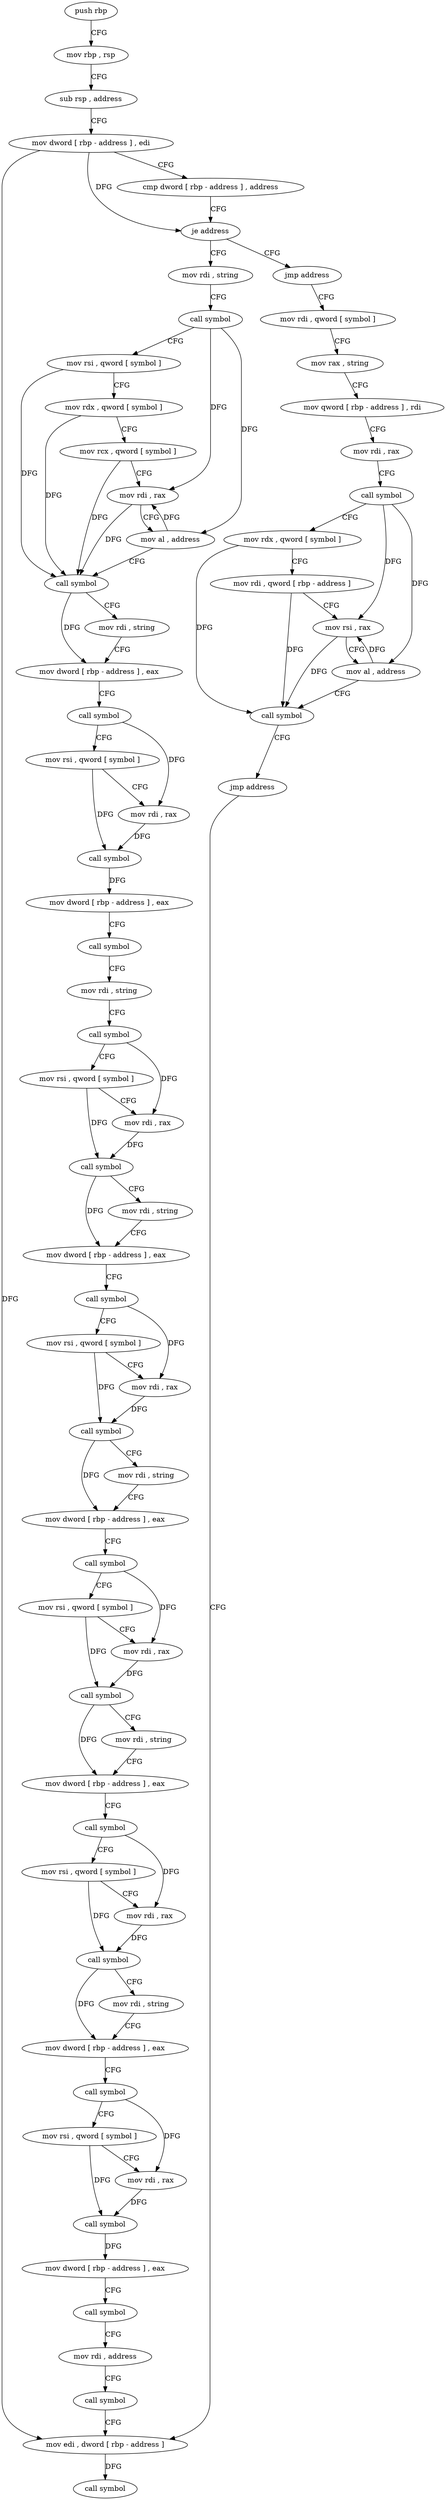 digraph "func" {
"4204944" [label = "push rbp" ]
"4204945" [label = "mov rbp , rsp" ]
"4204948" [label = "sub rsp , address" ]
"4204952" [label = "mov dword [ rbp - address ] , edi" ]
"4204955" [label = "cmp dword [ rbp - address ] , address" ]
"4204959" [label = "je address" ]
"4205027" [label = "mov rdi , string" ]
"4204965" [label = "jmp address" ]
"4205037" [label = "call symbol" ]
"4205042" [label = "mov rsi , qword [ symbol ]" ]
"4205050" [label = "mov rdx , qword [ symbol ]" ]
"4205058" [label = "mov rcx , qword [ symbol ]" ]
"4205066" [label = "mov rdi , rax" ]
"4205069" [label = "mov al , address" ]
"4205071" [label = "call symbol" ]
"4205076" [label = "mov rdi , string" ]
"4205086" [label = "mov dword [ rbp - address ] , eax" ]
"4205089" [label = "call symbol" ]
"4205094" [label = "mov rsi , qword [ symbol ]" ]
"4205102" [label = "mov rdi , rax" ]
"4205105" [label = "call symbol" ]
"4205110" [label = "mov dword [ rbp - address ] , eax" ]
"4205113" [label = "call symbol" ]
"4205118" [label = "mov rdi , string" ]
"4205128" [label = "call symbol" ]
"4205133" [label = "mov rsi , qword [ symbol ]" ]
"4205141" [label = "mov rdi , rax" ]
"4205144" [label = "call symbol" ]
"4205149" [label = "mov rdi , string" ]
"4205159" [label = "mov dword [ rbp - address ] , eax" ]
"4205162" [label = "call symbol" ]
"4205167" [label = "mov rsi , qword [ symbol ]" ]
"4205175" [label = "mov rdi , rax" ]
"4205178" [label = "call symbol" ]
"4205183" [label = "mov rdi , string" ]
"4205193" [label = "mov dword [ rbp - address ] , eax" ]
"4205196" [label = "call symbol" ]
"4205201" [label = "mov rsi , qword [ symbol ]" ]
"4205209" [label = "mov rdi , rax" ]
"4205212" [label = "call symbol" ]
"4205217" [label = "mov rdi , string" ]
"4205227" [label = "mov dword [ rbp - address ] , eax" ]
"4205230" [label = "call symbol" ]
"4205235" [label = "mov rsi , qword [ symbol ]" ]
"4205243" [label = "mov rdi , rax" ]
"4205246" [label = "call symbol" ]
"4205251" [label = "mov rdi , string" ]
"4205261" [label = "mov dword [ rbp - address ] , eax" ]
"4205264" [label = "call symbol" ]
"4205269" [label = "mov rsi , qword [ symbol ]" ]
"4205277" [label = "mov rdi , rax" ]
"4205280" [label = "call symbol" ]
"4205285" [label = "mov dword [ rbp - address ] , eax" ]
"4205288" [label = "call symbol" ]
"4205293" [label = "mov rdi , address" ]
"4205303" [label = "call symbol" ]
"4205308" [label = "mov edi , dword [ rbp - address ]" ]
"4204970" [label = "mov rdi , qword [ symbol ]" ]
"4204978" [label = "mov rax , string" ]
"4204988" [label = "mov qword [ rbp - address ] , rdi" ]
"4204992" [label = "mov rdi , rax" ]
"4204995" [label = "call symbol" ]
"4205000" [label = "mov rdx , qword [ symbol ]" ]
"4205008" [label = "mov rdi , qword [ rbp - address ]" ]
"4205012" [label = "mov rsi , rax" ]
"4205015" [label = "mov al , address" ]
"4205017" [label = "call symbol" ]
"4205022" [label = "jmp address" ]
"4205311" [label = "call symbol" ]
"4204944" -> "4204945" [ label = "CFG" ]
"4204945" -> "4204948" [ label = "CFG" ]
"4204948" -> "4204952" [ label = "CFG" ]
"4204952" -> "4204955" [ label = "CFG" ]
"4204952" -> "4204959" [ label = "DFG" ]
"4204952" -> "4205308" [ label = "DFG" ]
"4204955" -> "4204959" [ label = "CFG" ]
"4204959" -> "4205027" [ label = "CFG" ]
"4204959" -> "4204965" [ label = "CFG" ]
"4205027" -> "4205037" [ label = "CFG" ]
"4204965" -> "4204970" [ label = "CFG" ]
"4205037" -> "4205042" [ label = "CFG" ]
"4205037" -> "4205066" [ label = "DFG" ]
"4205037" -> "4205069" [ label = "DFG" ]
"4205042" -> "4205050" [ label = "CFG" ]
"4205042" -> "4205071" [ label = "DFG" ]
"4205050" -> "4205058" [ label = "CFG" ]
"4205050" -> "4205071" [ label = "DFG" ]
"4205058" -> "4205066" [ label = "CFG" ]
"4205058" -> "4205071" [ label = "DFG" ]
"4205066" -> "4205069" [ label = "CFG" ]
"4205066" -> "4205071" [ label = "DFG" ]
"4205069" -> "4205071" [ label = "CFG" ]
"4205069" -> "4205066" [ label = "DFG" ]
"4205071" -> "4205076" [ label = "CFG" ]
"4205071" -> "4205086" [ label = "DFG" ]
"4205076" -> "4205086" [ label = "CFG" ]
"4205086" -> "4205089" [ label = "CFG" ]
"4205089" -> "4205094" [ label = "CFG" ]
"4205089" -> "4205102" [ label = "DFG" ]
"4205094" -> "4205102" [ label = "CFG" ]
"4205094" -> "4205105" [ label = "DFG" ]
"4205102" -> "4205105" [ label = "DFG" ]
"4205105" -> "4205110" [ label = "DFG" ]
"4205110" -> "4205113" [ label = "CFG" ]
"4205113" -> "4205118" [ label = "CFG" ]
"4205118" -> "4205128" [ label = "CFG" ]
"4205128" -> "4205133" [ label = "CFG" ]
"4205128" -> "4205141" [ label = "DFG" ]
"4205133" -> "4205141" [ label = "CFG" ]
"4205133" -> "4205144" [ label = "DFG" ]
"4205141" -> "4205144" [ label = "DFG" ]
"4205144" -> "4205149" [ label = "CFG" ]
"4205144" -> "4205159" [ label = "DFG" ]
"4205149" -> "4205159" [ label = "CFG" ]
"4205159" -> "4205162" [ label = "CFG" ]
"4205162" -> "4205167" [ label = "CFG" ]
"4205162" -> "4205175" [ label = "DFG" ]
"4205167" -> "4205175" [ label = "CFG" ]
"4205167" -> "4205178" [ label = "DFG" ]
"4205175" -> "4205178" [ label = "DFG" ]
"4205178" -> "4205183" [ label = "CFG" ]
"4205178" -> "4205193" [ label = "DFG" ]
"4205183" -> "4205193" [ label = "CFG" ]
"4205193" -> "4205196" [ label = "CFG" ]
"4205196" -> "4205201" [ label = "CFG" ]
"4205196" -> "4205209" [ label = "DFG" ]
"4205201" -> "4205209" [ label = "CFG" ]
"4205201" -> "4205212" [ label = "DFG" ]
"4205209" -> "4205212" [ label = "DFG" ]
"4205212" -> "4205217" [ label = "CFG" ]
"4205212" -> "4205227" [ label = "DFG" ]
"4205217" -> "4205227" [ label = "CFG" ]
"4205227" -> "4205230" [ label = "CFG" ]
"4205230" -> "4205235" [ label = "CFG" ]
"4205230" -> "4205243" [ label = "DFG" ]
"4205235" -> "4205243" [ label = "CFG" ]
"4205235" -> "4205246" [ label = "DFG" ]
"4205243" -> "4205246" [ label = "DFG" ]
"4205246" -> "4205251" [ label = "CFG" ]
"4205246" -> "4205261" [ label = "DFG" ]
"4205251" -> "4205261" [ label = "CFG" ]
"4205261" -> "4205264" [ label = "CFG" ]
"4205264" -> "4205269" [ label = "CFG" ]
"4205264" -> "4205277" [ label = "DFG" ]
"4205269" -> "4205277" [ label = "CFG" ]
"4205269" -> "4205280" [ label = "DFG" ]
"4205277" -> "4205280" [ label = "DFG" ]
"4205280" -> "4205285" [ label = "DFG" ]
"4205285" -> "4205288" [ label = "CFG" ]
"4205288" -> "4205293" [ label = "CFG" ]
"4205293" -> "4205303" [ label = "CFG" ]
"4205303" -> "4205308" [ label = "CFG" ]
"4205308" -> "4205311" [ label = "DFG" ]
"4204970" -> "4204978" [ label = "CFG" ]
"4204978" -> "4204988" [ label = "CFG" ]
"4204988" -> "4204992" [ label = "CFG" ]
"4204992" -> "4204995" [ label = "CFG" ]
"4204995" -> "4205000" [ label = "CFG" ]
"4204995" -> "4205012" [ label = "DFG" ]
"4204995" -> "4205015" [ label = "DFG" ]
"4205000" -> "4205008" [ label = "CFG" ]
"4205000" -> "4205017" [ label = "DFG" ]
"4205008" -> "4205012" [ label = "CFG" ]
"4205008" -> "4205017" [ label = "DFG" ]
"4205012" -> "4205015" [ label = "CFG" ]
"4205012" -> "4205017" [ label = "DFG" ]
"4205015" -> "4205017" [ label = "CFG" ]
"4205015" -> "4205012" [ label = "DFG" ]
"4205017" -> "4205022" [ label = "CFG" ]
"4205022" -> "4205308" [ label = "CFG" ]
}
